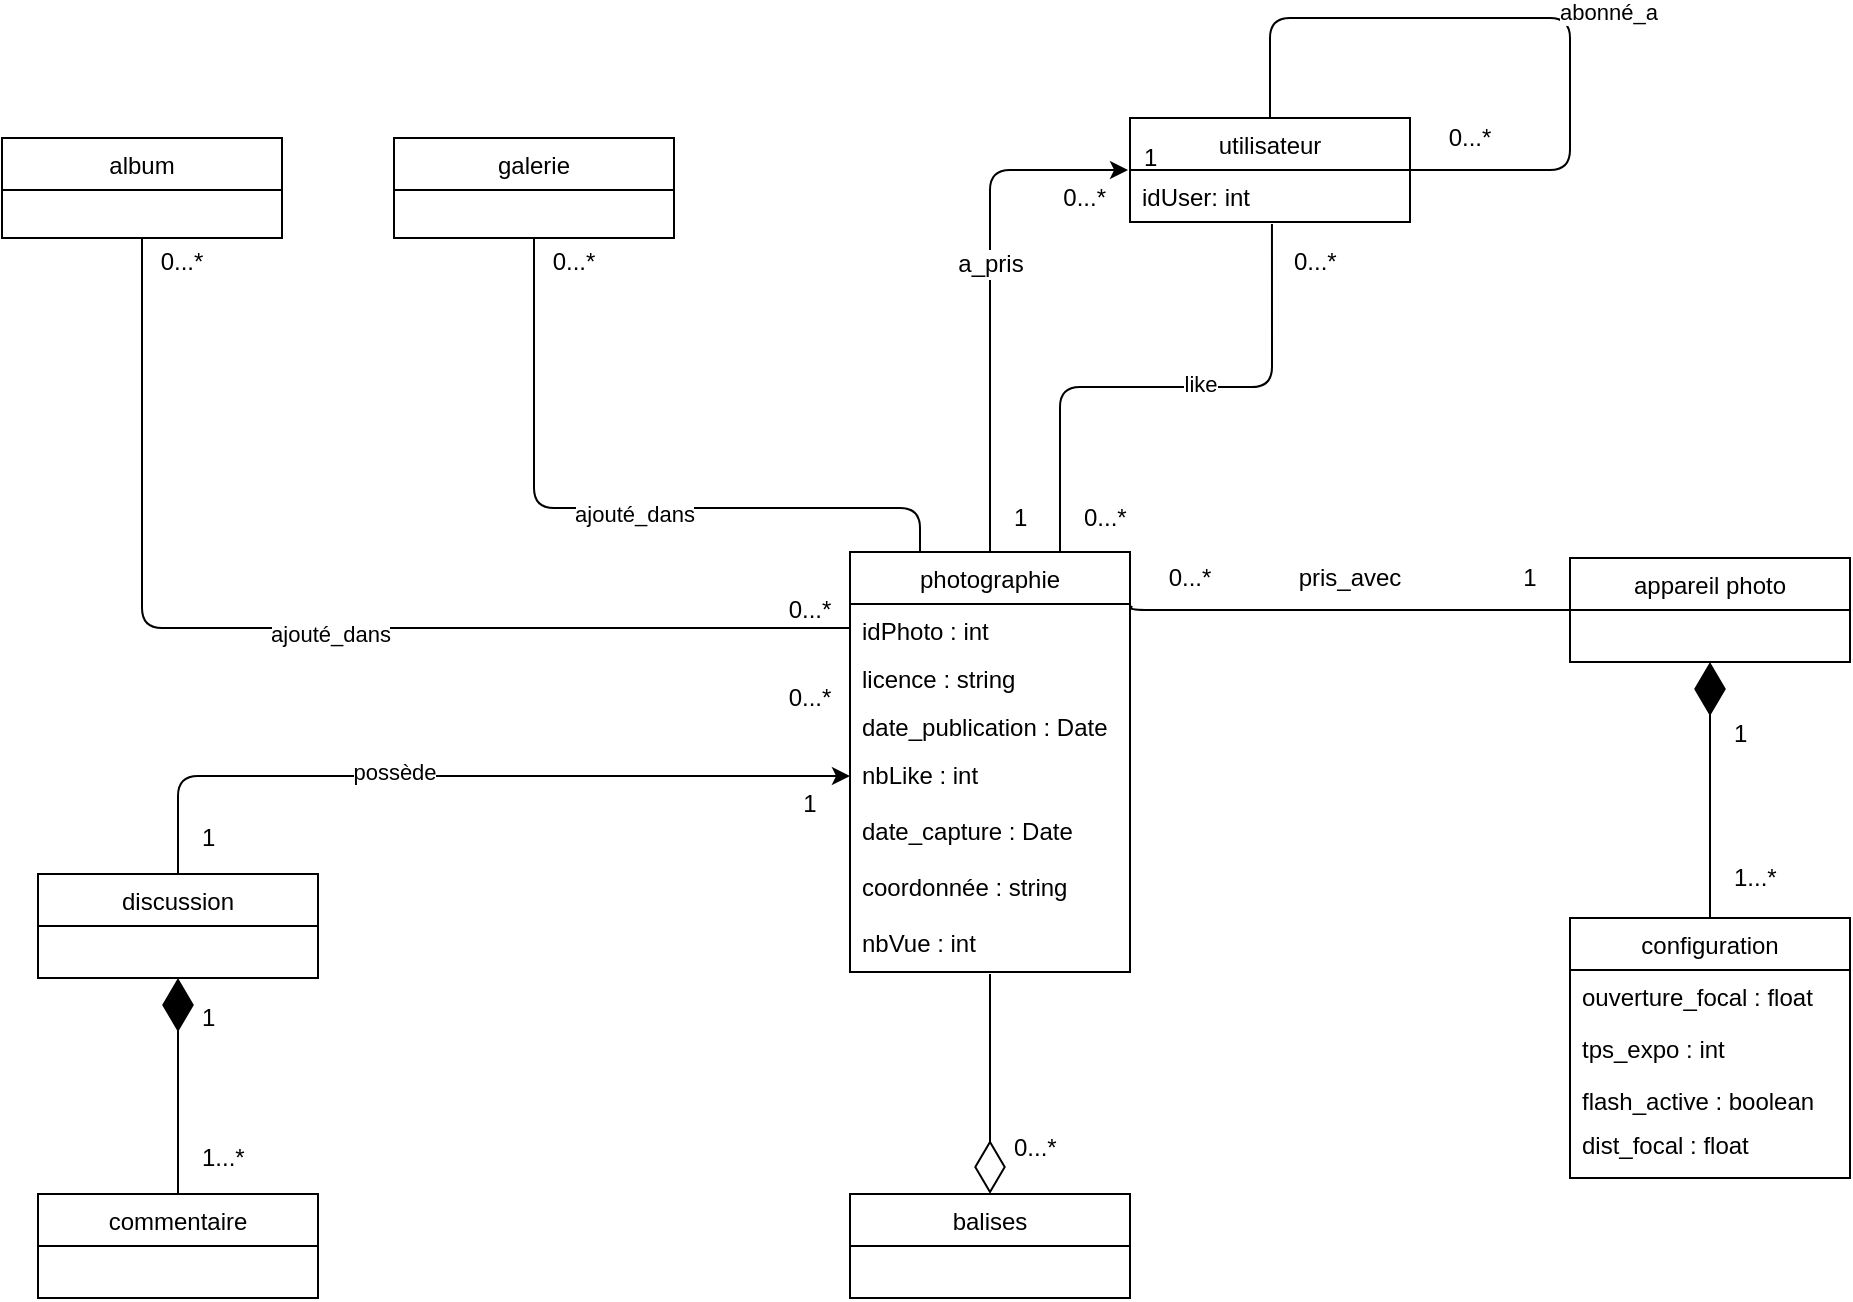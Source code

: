 <mxfile version="13.7.2" type="device" pages="2"><diagram id="bTkCpjhABBQV1w5VA2mU" name="Cahier des charges"><mxGraphModel dx="834" dy="463" grid="1" gridSize="10" guides="1" tooltips="1" connect="1" arrows="1" fold="1" page="1" pageScale="1" pageWidth="827" pageHeight="1169" math="0" shadow="0"><root><mxCell id="wraKS68PVAbSAe-UJcox-0"/><mxCell id="wraKS68PVAbSAe-UJcox-1" parent="wraKS68PVAbSAe-UJcox-0"/><mxCell id="P3lDxk_gL-O1JGbBxMUb-0" style="edgeStyle=orthogonalEdgeStyle;orthogonalLoop=1;jettySize=auto;html=1;exitX=1.007;exitY=0.042;exitDx=0;exitDy=0;entryX=0;entryY=0.5;entryDx=0;entryDy=0;endArrow=none;endFill=0;fontSize=12;exitPerimeter=0;" parent="wraKS68PVAbSAe-UJcox-1" source="P3lDxk_gL-O1JGbBxMUb-42" target="P3lDxk_gL-O1JGbBxMUb-3" edge="1"><mxGeometry relative="1" as="geometry"><Array as="points"><mxPoint x="650" y="316"/></Array></mxGeometry></mxCell><mxCell id="P3lDxk_gL-O1JGbBxMUb-1" value="" style="endArrow=classic;html=1;fontSize=12;entryX=-0.007;entryY=0;entryDx=0;entryDy=0;entryPerimeter=0;" parent="wraKS68PVAbSAe-UJcox-1" source="P3lDxk_gL-O1JGbBxMUb-41" target="P3lDxk_gL-O1JGbBxMUb-47" edge="1"><mxGeometry width="50" height="50" relative="1" as="geometry"><mxPoint x="610" y="370" as="sourcePoint"/><mxPoint x="560" y="420" as="targetPoint"/><Array as="points"><mxPoint x="580" y="96"/></Array></mxGeometry></mxCell><mxCell id="P3lDxk_gL-O1JGbBxMUb-2" value="a_pris" style="edgeLabel;align=center;verticalAlign=middle;resizable=0;points=[];fontSize=12;html=1;" parent="P3lDxk_gL-O1JGbBxMUb-1" vertex="1" connectable="0"><mxGeometry x="0.244" y="2" relative="1" as="geometry"><mxPoint x="2" y="17" as="offset"/></mxGeometry></mxCell><mxCell id="P3lDxk_gL-O1JGbBxMUb-3" value="appareil photo" style="swimlane;fontStyle=0;childLayout=stackLayout;horizontal=1;startSize=26;fillColor=none;horizontalStack=0;resizeParent=1;resizeParentMax=0;resizeLast=0;collapsible=1;marginBottom=0;fontSize=12;" parent="wraKS68PVAbSAe-UJcox-1" vertex="1"><mxGeometry x="870" y="290" width="140" height="52" as="geometry"/></mxCell><mxCell id="P3lDxk_gL-O1JGbBxMUb-4" value="pris_avec" style="text;html=1;strokeColor=none;fillColor=none;align=center;verticalAlign=middle;whiteSpace=wrap;fontSize=12;" parent="wraKS68PVAbSAe-UJcox-1" vertex="1"><mxGeometry x="740" y="290" width="40" height="20" as="geometry"/></mxCell><mxCell id="P3lDxk_gL-O1JGbBxMUb-9" value="" style="endArrow=diamondThin;endFill=1;endSize=24;html=1;fontSize=11;entryX=0.5;entryY=1;entryDx=0;entryDy=0;exitX=0.5;exitY=0;exitDx=0;exitDy=0;" parent="wraKS68PVAbSAe-UJcox-1" source="P3lDxk_gL-O1JGbBxMUb-14" target="P3lDxk_gL-O1JGbBxMUb-3" edge="1"><mxGeometry width="160" relative="1" as="geometry"><mxPoint x="500" y="290" as="sourcePoint"/><mxPoint x="660" y="290" as="targetPoint"/></mxGeometry></mxCell><mxCell id="P3lDxk_gL-O1JGbBxMUb-10" value="1" style="text;html=1;strokeColor=none;fillColor=none;align=left;verticalAlign=middle;whiteSpace=wrap;fontSize=12;" parent="wraKS68PVAbSAe-UJcox-1" vertex="1"><mxGeometry x="950" y="368" width="40" height="20" as="geometry"/></mxCell><mxCell id="P3lDxk_gL-O1JGbBxMUb-11" value="1...*" style="text;html=1;strokeColor=none;fillColor=none;align=left;verticalAlign=middle;whiteSpace=wrap;fontSize=12;" parent="wraKS68PVAbSAe-UJcox-1" vertex="1"><mxGeometry x="950" y="440" width="40" height="20" as="geometry"/></mxCell><mxCell id="P3lDxk_gL-O1JGbBxMUb-12" value="1" style="text;html=1;strokeColor=none;fillColor=none;align=center;verticalAlign=middle;whiteSpace=wrap;fontSize=12;" parent="wraKS68PVAbSAe-UJcox-1" vertex="1"><mxGeometry x="830" y="290" width="40" height="20" as="geometry"/></mxCell><mxCell id="P3lDxk_gL-O1JGbBxMUb-13" value="0...*" style="text;html=1;strokeColor=none;fillColor=none;align=center;verticalAlign=middle;whiteSpace=wrap;fontSize=12;" parent="wraKS68PVAbSAe-UJcox-1" vertex="1"><mxGeometry x="660" y="290" width="40" height="20" as="geometry"/></mxCell><mxCell id="P3lDxk_gL-O1JGbBxMUb-46" value="utilisateur" style="swimlane;fontStyle=0;childLayout=stackLayout;horizontal=1;startSize=26;fillColor=none;horizontalStack=0;resizeParent=1;resizeParentMax=0;resizeLast=0;collapsible=1;marginBottom=0;fontSize=12;" parent="wraKS68PVAbSAe-UJcox-1" vertex="1"><mxGeometry x="650" y="70" width="140" height="52" as="geometry"/></mxCell><mxCell id="P3lDxk_gL-O1JGbBxMUb-47" value="idUser: int" style="text;strokeColor=none;fillColor=none;align=left;verticalAlign=top;spacingLeft=4;spacingRight=4;overflow=hidden;rotatable=0;points=[[0,0.5],[1,0.5]];portConstraint=eastwest;fontSize=12;" parent="P3lDxk_gL-O1JGbBxMUb-46" vertex="1"><mxGeometry y="26" width="140" height="26" as="geometry"/></mxCell><mxCell id="P3lDxk_gL-O1JGbBxMUb-14" value="configuration" style="swimlane;fontStyle=0;childLayout=stackLayout;horizontal=1;startSize=26;fillColor=none;horizontalStack=0;resizeParent=1;resizeParentMax=0;resizeLast=0;collapsible=1;marginBottom=0;fontSize=12;" parent="wraKS68PVAbSAe-UJcox-1" vertex="1"><mxGeometry x="870" y="470" width="140" height="130" as="geometry"/></mxCell><mxCell id="P3lDxk_gL-O1JGbBxMUb-15" value="ouverture_focal : float" style="text;strokeColor=none;fillColor=none;align=left;verticalAlign=top;spacingLeft=4;spacingRight=4;overflow=hidden;rotatable=0;points=[[0,0.5],[1,0.5]];portConstraint=eastwest;fontSize=12;" parent="P3lDxk_gL-O1JGbBxMUb-14" vertex="1"><mxGeometry y="26" width="140" height="26" as="geometry"/></mxCell><mxCell id="P3lDxk_gL-O1JGbBxMUb-16" value="tps_expo : int" style="text;strokeColor=none;fillColor=none;align=left;verticalAlign=top;spacingLeft=4;spacingRight=4;overflow=hidden;rotatable=0;points=[[0,0.5],[1,0.5]];portConstraint=eastwest;fontSize=12;" parent="P3lDxk_gL-O1JGbBxMUb-14" vertex="1"><mxGeometry y="52" width="140" height="26" as="geometry"/></mxCell><mxCell id="P3lDxk_gL-O1JGbBxMUb-17" value="flash_active : boolean" style="text;strokeColor=none;fillColor=none;align=left;verticalAlign=top;spacingLeft=4;spacingRight=4;overflow=hidden;rotatable=0;points=[[0,0.5],[1,0.5]];portConstraint=eastwest;fontSize=12;" parent="P3lDxk_gL-O1JGbBxMUb-14" vertex="1"><mxGeometry y="78" width="140" height="22" as="geometry"/></mxCell><mxCell id="P3lDxk_gL-O1JGbBxMUb-18" value="dist_focal : float" style="text;strokeColor=none;fillColor=none;align=left;verticalAlign=top;spacingLeft=4;spacingRight=4;overflow=hidden;rotatable=0;points=[[0,0.5],[1,0.5]];portConstraint=eastwest;fontSize=12;" parent="P3lDxk_gL-O1JGbBxMUb-14" vertex="1"><mxGeometry y="100" width="140" height="30" as="geometry"/></mxCell><mxCell id="P3lDxk_gL-O1JGbBxMUb-19" value="0...*" style="text;html=1;strokeColor=none;fillColor=none;align=right;verticalAlign=middle;whiteSpace=wrap;fontSize=12;" parent="wraKS68PVAbSAe-UJcox-1" vertex="1"><mxGeometry x="600" y="100" width="40" height="20" as="geometry"/></mxCell><mxCell id="P3lDxk_gL-O1JGbBxMUb-20" value="1" style="text;html=1;strokeColor=none;fillColor=none;align=left;verticalAlign=middle;whiteSpace=wrap;fontSize=12;" parent="wraKS68PVAbSAe-UJcox-1" vertex="1"><mxGeometry x="590" y="260" width="35" height="20" as="geometry"/></mxCell><mxCell id="P3lDxk_gL-O1JGbBxMUb-25" value="0...*&lt;span style=&quot;color: rgba(0 , 0 , 0 , 0) ; font-family: monospace ; font-size: 0px&quot;&gt;%3CmxGraphModel%3E%3Croot%3E%3CmxCell%20id%3D%220%22%2F%3E%3CmxCell%20id%3D%221%22%20parent%3D%220%22%2F%3E%3CmxCell%20id%3D%222%22%20value%3D%22photographie%22%20style%3D%22swimlane%3BfontStyle%3D0%3BchildLayout%3DstackLayout%3Bhorizontal%3D1%3BstartSize%3D26%3BfillColor%3Dnone%3BhorizontalStack%3D0%3BresizeParent%3D1%3BresizeParentMax%3D0%3BresizeLast%3D0%3Bcollapsible%3D1%3BmarginBottom%3D0%3BfontSize%3D12%3B%22%20vertex%3D%221%22%20parent%3D%221%22%3E%3CmxGeometry%20x%3D%22515%22%20y%3D%22290%22%20width%3D%22140%22%20height%3D%2298%22%20as%3D%22geometry%22%2F%3E%3C%2FmxCell%3E%3CmxCell%20id%3D%223%22%20value%3D%22idPhoto%20%3A%20int%22%20style%3D%22text%3BstrokeColor%3Dnone%3BfillColor%3Dnone%3Balign%3Dleft%3BverticalAlign%3Dtop%3BspacingLeft%3D4%3BspacingRight%3D4%3Boverflow%3Dhidden%3Brotatable%3D0%3Bpoints%3D%5B%5B0%2C0.5%5D%2C%5B1%2C0.5%5D%5D%3BportConstraint%3Deastwest%3BfontSize%3D12%3B%22%20vertex%3D%221%22%20parent%3D%222%22%3E%3CmxGeometry%20y%3D%2226%22%20width%3D%22140%22%20height%3D%2224%22%20as%3D%22geometry%22%2F%3E%3C%2FmxCell%3E%3CmxCell%20id%3D%224%22%20value%3D%22licence%20%3A%20string%22%20style%3D%22text%3BstrokeColor%3Dnone%3BfillColor%3Dnone%3Balign%3Dleft%3BverticalAlign%3Dtop%3BspacingLeft%3D4%3BspacingRight%3D4%3Boverflow%3Dhidden%3Brotatable%3D0%3Bpoints%3D%5B%5B0%2C0.5%5D%2C%5B1%2C0.5%5D%5D%3BportConstraint%3Deastwest%3BfontSize%3D12%3B%22%20vertex%3D%221%22%20parent%3D%222%22%3E%3CmxGeometry%20y%3D%2250%22%20width%3D%22140%22%20height%3D%2224%22%20as%3D%22geometry%22%2F%3E%3C%2FmxCell%3E%3CmxCell%20id%3D%225%22%20value%3D%22date_publication%20%3A%20Date%22%20style%3D%22text%3BstrokeColor%3Dnone%3BfillColor%3Dnone%3Balign%3Dleft%3BverticalAlign%3Dtop%3BspacingLeft%3D4%3BspacingRight%3D4%3Boverflow%3Dhidden%3Brotatable%3D0%3Bpoints%3D%5B%5B0%2C0.5%5D%2C%5B1%2C0.5%5D%5D%3BportConstraint%3Deastwest%3BfontSize%3D12%3B%22%20vertex%3D%221%22%20parent%3D%222%22%3E%3CmxGeometry%20y%3D%2274%22%20width%3D%22140%22%20height%3D%2224%22%20as%3D%22geometry%22%2F%3E%3C%2FmxCell%3E%3C%2Froot%3E%3C%2FmxGraphModel%3E&lt;/span&gt;" style="text;html=1;strokeColor=none;fillColor=none;align=center;verticalAlign=middle;whiteSpace=wrap;rounded=0;sketch=0;" parent="wraKS68PVAbSAe-UJcox-1" vertex="1"><mxGeometry x="470" y="350" width="40" height="20" as="geometry"/></mxCell><mxCell id="P3lDxk_gL-O1JGbBxMUb-26" value="0...*&lt;span style=&quot;color: rgba(0 , 0 , 0 , 0) ; font-family: monospace ; font-size: 0px&quot;&gt;%3CmxGraphModel%3E%3Croot%3E%3CmxCell%20id%3D%220%22%2F%3E%3CmxCell%20id%3D%221%22%20parent%3D%220%22%2F%3E%3CmxCell%20id%3D%222%22%20value%3D%22photographie%22%20style%3D%22swimlane%3BfontStyle%3D0%3BchildLayout%3DstackLayout%3Bhorizontal%3D1%3BstartSize%3D26%3BfillColor%3Dnone%3BhorizontalStack%3D0%3BresizeParent%3D1%3BresizeParentMax%3D0%3BresizeLast%3D0%3Bcollapsible%3D1%3BmarginBottom%3D0%3BfontSize%3D12%3B%22%20vertex%3D%221%22%20parent%3D%221%22%3E%3CmxGeometry%20x%3D%22515%22%20y%3D%22290%22%20width%3D%22140%22%20height%3D%2298%22%20as%3D%22geometry%22%2F%3E%3C%2FmxCell%3E%3CmxCell%20id%3D%223%22%20value%3D%22idPhoto%20%3A%20int%22%20style%3D%22text%3BstrokeColor%3Dnone%3BfillColor%3Dnone%3Balign%3Dleft%3BverticalAlign%3Dtop%3BspacingLeft%3D4%3BspacingRight%3D4%3Boverflow%3Dhidden%3Brotatable%3D0%3Bpoints%3D%5B%5B0%2C0.5%5D%2C%5B1%2C0.5%5D%5D%3BportConstraint%3Deastwest%3BfontSize%3D12%3B%22%20vertex%3D%221%22%20parent%3D%222%22%3E%3CmxGeometry%20y%3D%2226%22%20width%3D%22140%22%20height%3D%2224%22%20as%3D%22geometry%22%2F%3E%3C%2FmxCell%3E%3CmxCell%20id%3D%224%22%20value%3D%22licence%20%3A%20string%22%20style%3D%22text%3BstrokeColor%3Dnone%3BfillColor%3Dnone%3Balign%3Dleft%3BverticalAlign%3Dtop%3BspacingLeft%3D4%3BspacingRight%3D4%3Boverflow%3Dhidden%3Brotatable%3D0%3Bpoints%3D%5B%5B0%2C0.5%5D%2C%5B1%2C0.5%5D%5D%3BportConstraint%3Deastwest%3BfontSize%3D12%3B%22%20vertex%3D%221%22%20parent%3D%222%22%3E%3CmxGeometry%20y%3D%2250%22%20width%3D%22140%22%20height%3D%2224%22%20as%3D%22geometry%22%2F%3E%3C%2FmxCell%3E%3CmxCell%20id%3D%225%22%20value%3D%22date_publication%20%3A%20Date%22%20style%3D%22text%3BstrokeColor%3Dnone%3BfillColor%3Dnone%3Balign%3Dleft%3BverticalAlign%3Dtop%3BspacingLeft%3D4%3BspacingRight%3D4%3Boverflow%3Dhidden%3Brotatable%3D0%3Bpoints%3D%5B%5B0%2C0.5%5D%2C%5B1%2C0.5%5D%5D%3BportConstraint%3Deastwest%3BfontSize%3D12%3B%22%20vertex%3D%221%22%20parent%3D%222%22%3E%3CmxGeometry%20y%3D%2274%22%20width%3D%22140%22%20height%3D%2224%22%20as%3D%22geometry%22%2F%3E%3C%2FmxCell%3E%3C%2Froot%3E%3C%2FmxGraphModel%3E&lt;/span&gt;" style="text;html=1;strokeColor=none;fillColor=none;align=center;verticalAlign=middle;whiteSpace=wrap;rounded=0;sketch=0;" parent="wraKS68PVAbSAe-UJcox-1" vertex="1"><mxGeometry x="470" y="306" width="40" height="20" as="geometry"/></mxCell><mxCell id="P3lDxk_gL-O1JGbBxMUb-27" value="0...*&lt;span style=&quot;color: rgba(0 , 0 , 0 , 0) ; font-family: monospace ; font-size: 0px&quot;&gt;%3CmxGraphModel%3E%3Croot%3E%3CmxCell%20id%3D%220%22%2F%3E%3CmxCell%20id%3D%221%22%20parent%3D%220%22%2F%3E%3CmxCell%20id%3D%222%22%20value%3D%22photographie%22%20style%3D%22swimlane%3BfontStyle%3D0%3BchildLayout%3DstackLayout%3Bhorizontal%3D1%3BstartSize%3D26%3BfillColor%3Dnone%3BhorizontalStack%3D0%3BresizeParent%3D1%3BresizeParentMax%3D0%3BresizeLast%3D0%3Bcollapsible%3D1%3BmarginBottom%3D0%3BfontSize%3D12%3B%22%20vertex%3D%221%22%20parent%3D%221%22%3E%3CmxGeometry%20x%3D%22515%22%20y%3D%22290%22%20width%3D%22140%22%20height%3D%2298%22%20as%3D%22geometry%22%2F%3E%3C%2FmxCell%3E%3CmxCell%20id%3D%223%22%20value%3D%22idPhoto%20%3A%20int%22%20style%3D%22text%3BstrokeColor%3Dnone%3BfillColor%3Dnone%3Balign%3Dleft%3BverticalAlign%3Dtop%3BspacingLeft%3D4%3BspacingRight%3D4%3Boverflow%3Dhidden%3Brotatable%3D0%3Bpoints%3D%5B%5B0%2C0.5%5D%2C%5B1%2C0.5%5D%5D%3BportConstraint%3Deastwest%3BfontSize%3D12%3B%22%20vertex%3D%221%22%20parent%3D%222%22%3E%3CmxGeometry%20y%3D%2226%22%20width%3D%22140%22%20height%3D%2224%22%20as%3D%22geometry%22%2F%3E%3C%2FmxCell%3E%3CmxCell%20id%3D%224%22%20value%3D%22licence%20%3A%20string%22%20style%3D%22text%3BstrokeColor%3Dnone%3BfillColor%3Dnone%3Balign%3Dleft%3BverticalAlign%3Dtop%3BspacingLeft%3D4%3BspacingRight%3D4%3Boverflow%3Dhidden%3Brotatable%3D0%3Bpoints%3D%5B%5B0%2C0.5%5D%2C%5B1%2C0.5%5D%5D%3BportConstraint%3Deastwest%3BfontSize%3D12%3B%22%20vertex%3D%221%22%20parent%3D%222%22%3E%3CmxGeometry%20y%3D%2250%22%20width%3D%22140%22%20height%3D%2224%22%20as%3D%22geometry%22%2F%3E%3C%2FmxCell%3E%3CmxCell%20id%3D%225%22%20value%3D%22date_publication%20%3A%20Date%22%20style%3D%22text%3BstrokeColor%3Dnone%3BfillColor%3Dnone%3Balign%3Dleft%3BverticalAlign%3Dtop%3BspacingLeft%3D4%3BspacingRight%3D4%3Boverflow%3Dhidden%3Brotatable%3D0%3Bpoints%3D%5B%5B0%2C0.5%5D%2C%5B1%2C0.5%5D%5D%3BportConstraint%3Deastwest%3BfontSize%3D12%3B%22%20vertex%3D%221%22%20parent%3D%222%22%3E%3CmxGeometry%20y%3D%2274%22%20width%3D%22140%22%20height%3D%2224%22%20as%3D%22geometry%22%2F%3E%3C%2FmxCell%3E%3C%2Froot%3E%3C%2FmxGraphModel%3E&lt;/span&gt;" style="text;html=1;strokeColor=none;fillColor=none;align=center;verticalAlign=middle;whiteSpace=wrap;rounded=0;sketch=0;" parent="wraKS68PVAbSAe-UJcox-1" vertex="1"><mxGeometry x="352" y="132" width="40" height="20" as="geometry"/></mxCell><mxCell id="P3lDxk_gL-O1JGbBxMUb-28" value="0...*&lt;span style=&quot;color: rgba(0 , 0 , 0 , 0) ; font-family: monospace ; font-size: 0px&quot;&gt;%3CmxGraphModel%3E%3Croot%3E%3CmxCell%20id%3D%220%22%2F%3E%3CmxCell%20id%3D%221%22%20parent%3D%220%22%2F%3E%3CmxCell%20id%3D%222%22%20value%3D%22photographie%22%20style%3D%22swimlane%3BfontStyle%3D0%3BchildLayout%3DstackLayout%3Bhorizontal%3D1%3BstartSize%3D26%3BfillColor%3Dnone%3BhorizontalStack%3D0%3BresizeParent%3D1%3BresizeParentMax%3D0%3BresizeLast%3D0%3Bcollapsible%3D1%3BmarginBottom%3D0%3BfontSize%3D12%3B%22%20vertex%3D%221%22%20parent%3D%221%22%3E%3CmxGeometry%20x%3D%22515%22%20y%3D%22290%22%20width%3D%22140%22%20height%3D%2298%22%20as%3D%22geometry%22%2F%3E%3C%2FmxCell%3E%3CmxCell%20id%3D%223%22%20value%3D%22idPhoto%20%3A%20int%22%20style%3D%22text%3BstrokeColor%3Dnone%3BfillColor%3Dnone%3Balign%3Dleft%3BverticalAlign%3Dtop%3BspacingLeft%3D4%3BspacingRight%3D4%3Boverflow%3Dhidden%3Brotatable%3D0%3Bpoints%3D%5B%5B0%2C0.5%5D%2C%5B1%2C0.5%5D%5D%3BportConstraint%3Deastwest%3BfontSize%3D12%3B%22%20vertex%3D%221%22%20parent%3D%222%22%3E%3CmxGeometry%20y%3D%2226%22%20width%3D%22140%22%20height%3D%2224%22%20as%3D%22geometry%22%2F%3E%3C%2FmxCell%3E%3CmxCell%20id%3D%224%22%20value%3D%22licence%20%3A%20string%22%20style%3D%22text%3BstrokeColor%3Dnone%3BfillColor%3Dnone%3Balign%3Dleft%3BverticalAlign%3Dtop%3BspacingLeft%3D4%3BspacingRight%3D4%3Boverflow%3Dhidden%3Brotatable%3D0%3Bpoints%3D%5B%5B0%2C0.5%5D%2C%5B1%2C0.5%5D%5D%3BportConstraint%3Deastwest%3BfontSize%3D12%3B%22%20vertex%3D%221%22%20parent%3D%222%22%3E%3CmxGeometry%20y%3D%2250%22%20width%3D%22140%22%20height%3D%2224%22%20as%3D%22geometry%22%2F%3E%3C%2FmxCell%3E%3CmxCell%20id%3D%225%22%20value%3D%22date_publication%20%3A%20Date%22%20style%3D%22text%3BstrokeColor%3Dnone%3BfillColor%3Dnone%3Balign%3Dleft%3BverticalAlign%3Dtop%3BspacingLeft%3D4%3BspacingRight%3D4%3Boverflow%3Dhidden%3Brotatable%3D0%3Bpoints%3D%5B%5B0%2C0.5%5D%2C%5B1%2C0.5%5D%5D%3BportConstraint%3Deastwest%3BfontSize%3D12%3B%22%20vertex%3D%221%22%20parent%3D%222%22%3E%3CmxGeometry%20y%3D%2274%22%20width%3D%22140%22%20height%3D%2224%22%20as%3D%22geometry%22%2F%3E%3C%2FmxCell%3E%3C%2Froot%3E%3C%2FmxGraphModel%3E&lt;/span&gt;" style="text;html=1;strokeColor=none;fillColor=none;align=center;verticalAlign=middle;whiteSpace=wrap;rounded=0;sketch=0;" parent="wraKS68PVAbSAe-UJcox-1" vertex="1"><mxGeometry x="156" y="132" width="40" height="20" as="geometry"/></mxCell><mxCell id="8iZte10Yu3EhlqPvVOKg-8" style="edgeStyle=orthogonalEdgeStyle;rounded=1;orthogonalLoop=1;jettySize=auto;html=1;exitX=0.75;exitY=0;exitDx=0;exitDy=0;entryX=0.507;entryY=1.038;entryDx=0;entryDy=0;entryPerimeter=0;endArrow=none;endFill=0;" edge="1" parent="wraKS68PVAbSAe-UJcox-1" source="P3lDxk_gL-O1JGbBxMUb-41" target="P3lDxk_gL-O1JGbBxMUb-47"><mxGeometry relative="1" as="geometry"/></mxCell><mxCell id="8iZte10Yu3EhlqPvVOKg-9" value="like" style="edgeLabel;html=1;align=center;verticalAlign=middle;resizable=0;points=[];" vertex="1" connectable="0" parent="8iZte10Yu3EhlqPvVOKg-8"><mxGeometry x="0.13" y="3" relative="1" as="geometry"><mxPoint y="1" as="offset"/></mxGeometry></mxCell><mxCell id="P3lDxk_gL-O1JGbBxMUb-41" value="photographie" style="swimlane;fontStyle=0;childLayout=stackLayout;horizontal=1;startSize=26;fillColor=none;horizontalStack=0;resizeParent=1;resizeParentMax=0;resizeLast=0;collapsible=1;marginBottom=0;fontSize=12;verticalAlign=middle;rounded=0;" parent="wraKS68PVAbSAe-UJcox-1" vertex="1"><mxGeometry x="510" y="287" width="140" height="210" as="geometry"/></mxCell><mxCell id="P3lDxk_gL-O1JGbBxMUb-42" value="idPhoto : int" style="text;strokeColor=none;fillColor=none;align=left;verticalAlign=top;spacingLeft=4;spacingRight=4;overflow=hidden;rotatable=0;points=[[0,0.5],[1,0.5]];portConstraint=eastwest;fontSize=12;" parent="P3lDxk_gL-O1JGbBxMUb-41" vertex="1"><mxGeometry y="26" width="140" height="24" as="geometry"/></mxCell><mxCell id="P3lDxk_gL-O1JGbBxMUb-43" value="licence : string" style="text;strokeColor=none;fillColor=none;align=left;verticalAlign=top;spacingLeft=4;spacingRight=4;overflow=hidden;rotatable=0;points=[[0,0.5],[1,0.5]];portConstraint=eastwest;fontSize=12;" parent="P3lDxk_gL-O1JGbBxMUb-41" vertex="1"><mxGeometry y="50" width="140" height="24" as="geometry"/></mxCell><mxCell id="P3lDxk_gL-O1JGbBxMUb-44" value="date_publication : Date" style="text;strokeColor=none;fillColor=none;align=left;verticalAlign=top;spacingLeft=4;spacingRight=4;overflow=hidden;rotatable=0;points=[[0,0.5],[1,0.5]];portConstraint=eastwest;fontSize=12;" parent="P3lDxk_gL-O1JGbBxMUb-41" vertex="1"><mxGeometry y="74" width="140" height="24" as="geometry"/></mxCell><mxCell id="P3lDxk_gL-O1JGbBxMUb-45" value="nbLike : int" style="text;strokeColor=none;fillColor=none;align=left;verticalAlign=top;spacingLeft=4;spacingRight=4;overflow=hidden;rotatable=0;points=[[0,0.5],[1,0.5]];portConstraint=eastwest;fontSize=12;" parent="P3lDxk_gL-O1JGbBxMUb-41" vertex="1"><mxGeometry y="98" width="140" height="28" as="geometry"/></mxCell><mxCell id="8iZte10Yu3EhlqPvVOKg-3" value="date_capture : Date" style="text;strokeColor=none;fillColor=none;align=left;verticalAlign=top;spacingLeft=4;spacingRight=4;overflow=hidden;rotatable=0;points=[[0,0.5],[1,0.5]];portConstraint=eastwest;fontSize=12;" vertex="1" parent="P3lDxk_gL-O1JGbBxMUb-41"><mxGeometry y="126" width="140" height="28" as="geometry"/></mxCell><mxCell id="8iZte10Yu3EhlqPvVOKg-4" value="coordonnée : string" style="text;strokeColor=none;fillColor=none;align=left;verticalAlign=top;spacingLeft=4;spacingRight=4;overflow=hidden;rotatable=0;points=[[0,0.5],[1,0.5]];portConstraint=eastwest;fontSize=12;" vertex="1" parent="P3lDxk_gL-O1JGbBxMUb-41"><mxGeometry y="154" width="140" height="28" as="geometry"/></mxCell><mxCell id="8iZte10Yu3EhlqPvVOKg-5" value="nbVue : int" style="text;strokeColor=none;fillColor=none;align=left;verticalAlign=top;spacingLeft=4;spacingRight=4;overflow=hidden;rotatable=0;points=[[0,0.5],[1,0.5]];portConstraint=eastwest;fontSize=12;" vertex="1" parent="P3lDxk_gL-O1JGbBxMUb-41"><mxGeometry y="182" width="140" height="28" as="geometry"/></mxCell><mxCell id="P3lDxk_gL-O1JGbBxMUb-48" style="edgeStyle=orthogonalEdgeStyle;curved=0;rounded=1;sketch=0;orthogonalLoop=1;jettySize=auto;html=1;exitX=0.5;exitY=0;exitDx=0;exitDy=0;entryX=0;entryY=0.5;entryDx=0;entryDy=0;endArrow=classic;endFill=1;" parent="wraKS68PVAbSAe-UJcox-1" source="P3lDxk_gL-O1JGbBxMUb-50" target="P3lDxk_gL-O1JGbBxMUb-45" edge="1"><mxGeometry relative="1" as="geometry"/></mxCell><mxCell id="P3lDxk_gL-O1JGbBxMUb-49" value="possède" style="edgeLabel;html=1;align=center;verticalAlign=middle;resizable=0;points=[];" parent="P3lDxk_gL-O1JGbBxMUb-48" vertex="1" connectable="0"><mxGeometry x="-0.184" y="2" relative="1" as="geometry"><mxPoint as="offset"/></mxGeometry></mxCell><mxCell id="P3lDxk_gL-O1JGbBxMUb-50" value="discussion" style="swimlane;fontStyle=0;childLayout=stackLayout;horizontal=1;startSize=26;fillColor=none;horizontalStack=0;resizeParent=1;resizeParentMax=0;resizeLast=0;collapsible=1;marginBottom=0;rounded=0;sketch=0;align=center;html=0;" parent="wraKS68PVAbSAe-UJcox-1" vertex="1"><mxGeometry x="104" y="448" width="140" height="52" as="geometry"/></mxCell><mxCell id="P3lDxk_gL-O1JGbBxMUb-51" value="commentaire" style="swimlane;fontStyle=0;childLayout=stackLayout;horizontal=1;startSize=26;fillColor=none;horizontalStack=0;resizeParent=1;resizeParentMax=0;resizeLast=0;collapsible=1;marginBottom=0;rounded=0;sketch=0;align=center;html=0;" parent="wraKS68PVAbSAe-UJcox-1" vertex="1"><mxGeometry x="104" y="608" width="140" height="52" as="geometry"/></mxCell><mxCell id="P3lDxk_gL-O1JGbBxMUb-54" value="1" style="text;html=1;strokeColor=none;fillColor=none;align=left;verticalAlign=middle;whiteSpace=wrap;fontSize=12;" parent="wraKS68PVAbSAe-UJcox-1" vertex="1"><mxGeometry x="184" y="510" width="40" height="20" as="geometry"/></mxCell><mxCell id="P3lDxk_gL-O1JGbBxMUb-55" value="1...*" style="text;html=1;strokeColor=none;fillColor=none;align=left;verticalAlign=middle;whiteSpace=wrap;fontSize=12;" parent="wraKS68PVAbSAe-UJcox-1" vertex="1"><mxGeometry x="184" y="580" width="40" height="20" as="geometry"/></mxCell><mxCell id="P3lDxk_gL-O1JGbBxMUb-56" value="1" style="text;html=1;strokeColor=none;fillColor=none;align=left;verticalAlign=middle;whiteSpace=wrap;fontSize=12;" parent="wraKS68PVAbSAe-UJcox-1" vertex="1"><mxGeometry x="184" y="420" width="40" height="20" as="geometry"/></mxCell><mxCell id="P3lDxk_gL-O1JGbBxMUb-57" value="1" style="text;html=1;strokeColor=none;fillColor=none;align=center;verticalAlign=middle;whiteSpace=wrap;fontSize=12;" parent="wraKS68PVAbSAe-UJcox-1" vertex="1"><mxGeometry x="470" y="403" width="40" height="20" as="geometry"/></mxCell><mxCell id="P3lDxk_gL-O1JGbBxMUb-58" style="edgeStyle=orthogonalEdgeStyle;curved=0;rounded=1;sketch=0;orthogonalLoop=1;jettySize=auto;html=1;entryX=1;entryY=0.5;entryDx=0;entryDy=0;endArrow=none;endFill=0;exitX=0.5;exitY=0;exitDx=0;exitDy=0;" parent="wraKS68PVAbSAe-UJcox-1" source="P3lDxk_gL-O1JGbBxMUb-46" target="P3lDxk_gL-O1JGbBxMUb-46" edge="1"><mxGeometry relative="1" as="geometry"><mxPoint x="960" y="96" as="sourcePoint"/><Array as="points"><mxPoint x="720" y="20"/><mxPoint x="870" y="20"/><mxPoint x="870" y="96"/></Array></mxGeometry></mxCell><mxCell id="P3lDxk_gL-O1JGbBxMUb-59" value="abonné_a" style="edgeLabel;html=1;align=center;verticalAlign=middle;resizable=0;points=[];" parent="P3lDxk_gL-O1JGbBxMUb-58" vertex="1" connectable="0"><mxGeometry x="0.133" y="4" relative="1" as="geometry"><mxPoint x="15" y="-5" as="offset"/></mxGeometry></mxCell><mxCell id="P3lDxk_gL-O1JGbBxMUb-61" value="0...*" style="text;html=1;strokeColor=none;fillColor=none;align=center;verticalAlign=middle;whiteSpace=wrap;fontSize=12;" parent="wraKS68PVAbSAe-UJcox-1" vertex="1"><mxGeometry x="800" y="70" width="40" height="20" as="geometry"/></mxCell><mxCell id="P3lDxk_gL-O1JGbBxMUb-62" value="1" style="text;html=1;strokeColor=none;fillColor=none;align=left;verticalAlign=middle;whiteSpace=wrap;fontSize=12;" parent="wraKS68PVAbSAe-UJcox-1" vertex="1"><mxGeometry x="655" y="80" width="35" height="20" as="geometry"/></mxCell><mxCell id="P3lDxk_gL-O1JGbBxMUb-67" style="edgeStyle=orthogonalEdgeStyle;curved=0;rounded=1;sketch=0;orthogonalLoop=1;jettySize=auto;html=1;exitX=0;exitY=0.5;exitDx=0;exitDy=0;entryX=0.5;entryY=1;entryDx=0;entryDy=0;endArrow=none;endFill=0;" parent="wraKS68PVAbSAe-UJcox-1" source="P3lDxk_gL-O1JGbBxMUb-42" target="P3lDxk_gL-O1JGbBxMUb-37" edge="1"><mxGeometry relative="1" as="geometry"><mxPoint x="254" y="260" as="targetPoint"/><Array as="points"><mxPoint x="156" y="325"/></Array></mxGeometry></mxCell><mxCell id="P3lDxk_gL-O1JGbBxMUb-73" value="ajouté_dans" style="edgeLabel;html=1;align=center;verticalAlign=middle;resizable=0;points=[];" parent="P3lDxk_gL-O1JGbBxMUb-67" vertex="1" connectable="0"><mxGeometry x="-0.05" y="3" relative="1" as="geometry"><mxPoint x="1" as="offset"/></mxGeometry></mxCell><mxCell id="P3lDxk_gL-O1JGbBxMUb-75" value="balises" style="swimlane;fontStyle=0;childLayout=stackLayout;horizontal=1;startSize=26;fillColor=none;horizontalStack=0;resizeParent=1;resizeParentMax=0;resizeLast=0;collapsible=1;marginBottom=0;rounded=0;sketch=0;align=center;html=0;" parent="wraKS68PVAbSAe-UJcox-1" vertex="1"><mxGeometry x="510" y="608" width="140" height="52" as="geometry"/></mxCell><mxCell id="P3lDxk_gL-O1JGbBxMUb-82" value="0...*" style="text;html=1;strokeColor=none;fillColor=none;align=left;verticalAlign=middle;whiteSpace=wrap;fontSize=12;" parent="wraKS68PVAbSAe-UJcox-1" vertex="1"><mxGeometry x="590" y="575" width="40" height="20" as="geometry"/></mxCell><mxCell id="P3lDxk_gL-O1JGbBxMUb-37" value="album" style="swimlane;fontStyle=0;childLayout=stackLayout;horizontal=1;startSize=26;fillColor=none;horizontalStack=0;resizeParent=1;resizeParentMax=0;resizeLast=0;collapsible=1;marginBottom=0;fontSize=12;" parent="wraKS68PVAbSAe-UJcox-1" vertex="1"><mxGeometry x="86" y="80" width="140" height="50" as="geometry"/></mxCell><mxCell id="P3lDxk_gL-O1JGbBxMUb-36" value="galerie" style="swimlane;fontStyle=0;childLayout=stackLayout;horizontal=1;startSize=26;fillColor=none;horizontalStack=0;resizeParent=1;resizeParentMax=0;resizeLast=0;collapsible=1;marginBottom=0;fontSize=12;" parent="wraKS68PVAbSAe-UJcox-1" vertex="1"><mxGeometry x="282" y="80" width="140" height="50" as="geometry"/></mxCell><mxCell id="8iZte10Yu3EhlqPvVOKg-0" value="" style="endArrow=diamondThin;endFill=1;endSize=24;html=1;exitX=0.5;exitY=0;exitDx=0;exitDy=0;entryX=0.5;entryY=1;entryDx=0;entryDy=0;" edge="1" parent="wraKS68PVAbSAe-UJcox-1"><mxGeometry width="160" relative="1" as="geometry"><mxPoint x="174" y="608" as="sourcePoint"/><mxPoint x="174" y="500" as="targetPoint"/></mxGeometry></mxCell><mxCell id="8iZte10Yu3EhlqPvVOKg-1" value="" style="endArrow=diamondThin;endFill=0;endSize=24;html=1;entryX=0.5;entryY=0;entryDx=0;entryDy=0;exitX=0.5;exitY=1.036;exitDx=0;exitDy=0;exitPerimeter=0;" edge="1" parent="wraKS68PVAbSAe-UJcox-1" source="8iZte10Yu3EhlqPvVOKg-5" target="P3lDxk_gL-O1JGbBxMUb-75"><mxGeometry width="160" relative="1" as="geometry"><mxPoint x="470" y="590" as="sourcePoint"/><mxPoint x="710" y="590" as="targetPoint"/><Array as="points"/></mxGeometry></mxCell><mxCell id="8iZte10Yu3EhlqPvVOKg-6" style="edgeStyle=orthogonalEdgeStyle;curved=0;rounded=1;sketch=0;orthogonalLoop=1;jettySize=auto;html=1;exitX=0.25;exitY=0;exitDx=0;exitDy=0;entryX=0.5;entryY=1;entryDx=0;entryDy=0;endArrow=none;endFill=0;" edge="1" parent="wraKS68PVAbSAe-UJcox-1" source="P3lDxk_gL-O1JGbBxMUb-41" target="P3lDxk_gL-O1JGbBxMUb-36"><mxGeometry relative="1" as="geometry"><mxPoint x="574" y="265" as="sourcePoint"/><mxPoint x="220" y="70" as="targetPoint"/><Array as="points"><mxPoint x="545" y="265"/><mxPoint x="352" y="265"/></Array></mxGeometry></mxCell><mxCell id="8iZte10Yu3EhlqPvVOKg-7" value="ajouté_dans" style="edgeLabel;html=1;align=center;verticalAlign=middle;resizable=0;points=[];" vertex="1" connectable="0" parent="8iZte10Yu3EhlqPvVOKg-6"><mxGeometry x="-0.05" y="3" relative="1" as="geometry"><mxPoint x="1" as="offset"/></mxGeometry></mxCell><mxCell id="8iZte10Yu3EhlqPvVOKg-10" value="0...*" style="text;html=1;strokeColor=none;fillColor=none;align=left;verticalAlign=middle;whiteSpace=wrap;fontSize=12;" vertex="1" parent="wraKS68PVAbSAe-UJcox-1"><mxGeometry x="625" y="260" width="35" height="20" as="geometry"/></mxCell><mxCell id="8iZte10Yu3EhlqPvVOKg-11" value="0...*" style="text;html=1;strokeColor=none;fillColor=none;align=left;verticalAlign=middle;whiteSpace=wrap;fontSize=12;" vertex="1" parent="wraKS68PVAbSAe-UJcox-1"><mxGeometry x="730" y="132" width="35" height="20" as="geometry"/></mxCell></root></mxGraphModel></diagram><diagram name="old" id="e7e014a7-5840-1c2e-5031-d8a46d1fe8dd"><mxGraphModel dx="834" dy="463" grid="1" gridSize="10" guides="1" tooltips="1" connect="1" arrows="1" fold="1" page="1" pageScale="1" pageWidth="1169" pageHeight="826" math="0" shadow="0"><root><mxCell id="0"/><mxCell id="1" parent="0"/><mxCell id="MgElmK1EMor92H8lIeCl-3" style="edgeStyle=orthogonalEdgeStyle;orthogonalLoop=1;jettySize=auto;html=1;exitX=1.007;exitY=0.042;exitDx=0;exitDy=0;entryX=0;entryY=0.5;entryDx=0;entryDy=0;endArrow=none;endFill=0;fontSize=12;exitPerimeter=0;" parent="1" source="r1FM2OkD1w5JLrUPgH2x-79" target="r1FM2OkD1w5JLrUPgH2x-50" edge="1"><mxGeometry relative="1" as="geometry"><Array as="points"><mxPoint x="650" y="316"/></Array></mxGeometry></mxCell><mxCell id="MgElmK1EMor92H8lIeCl-1" value="" style="endArrow=classic;html=1;fontSize=12;entryX=0.5;entryY=1.077;entryDx=0;entryDy=0;entryPerimeter=0;" parent="1" source="r1FM2OkD1w5JLrUPgH2x-42" target="r1FM2OkD1w5JLrUPgH2x-111" edge="1"><mxGeometry width="50" height="50" relative="1" as="geometry"><mxPoint x="610" y="370" as="sourcePoint"/><mxPoint x="560" y="420" as="targetPoint"/></mxGeometry></mxCell><mxCell id="MgElmK1EMor92H8lIeCl-28" value="a_pris" style="edgeLabel;align=center;verticalAlign=middle;resizable=0;points=[];fontSize=12;html=1;" parent="MgElmK1EMor92H8lIeCl-1" vertex="1" connectable="0"><mxGeometry x="0.244" y="2" relative="1" as="geometry"><mxPoint x="2" y="17" as="offset"/></mxGeometry></mxCell><mxCell id="r1FM2OkD1w5JLrUPgH2x-50" value="appareil photo" style="swimlane;fontStyle=0;childLayout=stackLayout;horizontal=1;startSize=26;fillColor=none;horizontalStack=0;resizeParent=1;resizeParentMax=0;resizeLast=0;collapsible=1;marginBottom=0;fontSize=12;" parent="1" vertex="1"><mxGeometry x="870" y="290" width="140" height="52" as="geometry"/></mxCell><mxCell id="MgElmK1EMor92H8lIeCl-4" value="pris_avec" style="text;html=1;strokeColor=none;fillColor=none;align=center;verticalAlign=middle;whiteSpace=wrap;fontSize=12;" parent="1" vertex="1"><mxGeometry x="740" y="290" width="40" height="20" as="geometry"/></mxCell><mxCell id="MgElmK1EMor92H8lIeCl-6" value="" style="endArrow=none;dashed=1;html=1;exitX=0.5;exitY=0;exitDx=0;exitDy=0;fontSize=12;" parent="1" source="MgElmK1EMor92H8lIeCl-7" edge="1"><mxGeometry width="50" height="50" relative="1" as="geometry"><mxPoint x="760" y="400" as="sourcePoint"/><mxPoint x="760" y="320" as="targetPoint"/></mxGeometry></mxCell><mxCell id="MgElmK1EMor92H8lIeCl-7" value="" style="swimlane;fontStyle=0;childLayout=stackLayout;horizontal=1;startSize=26;fillColor=none;horizontalStack=0;resizeParent=1;resizeParentMax=0;resizeLast=0;collapsible=1;marginBottom=0;fontSize=11;" parent="1" vertex="1"><mxGeometry x="711.25" y="350" width="97.5" height="78" as="geometry"/></mxCell><mxCell id="MgElmK1EMor92H8lIeCl-9" value="date : Date" style="text;strokeColor=none;fillColor=none;align=left;verticalAlign=top;spacingLeft=4;spacingRight=4;overflow=hidden;rotatable=0;points=[[0,0.5],[1,0.5]];portConstraint=eastwest;fontSize=11;" parent="MgElmK1EMor92H8lIeCl-7" vertex="1"><mxGeometry y="26" width="97.5" height="26" as="geometry"/></mxCell><mxCell id="MgElmK1EMor92H8lIeCl-10" value="coordonée : string" style="text;strokeColor=none;fillColor=none;align=left;verticalAlign=top;spacingLeft=4;spacingRight=4;overflow=hidden;rotatable=0;points=[[0,0.5],[1,0.5]];portConstraint=eastwest;fontSize=11;" parent="MgElmK1EMor92H8lIeCl-7" vertex="1"><mxGeometry y="52" width="97.5" height="26" as="geometry"/></mxCell><mxCell id="MgElmK1EMor92H8lIeCl-14" value="" style="endArrow=diamondThin;endFill=1;endSize=24;html=1;fontSize=11;entryX=0.5;entryY=1;entryDx=0;entryDy=0;exitX=0.5;exitY=0;exitDx=0;exitDy=0;" parent="1" source="r1FM2OkD1w5JLrUPgH2x-58" target="r1FM2OkD1w5JLrUPgH2x-50" edge="1"><mxGeometry width="160" relative="1" as="geometry"><mxPoint x="500" y="290" as="sourcePoint"/><mxPoint x="660" y="290" as="targetPoint"/></mxGeometry></mxCell><mxCell id="MgElmK1EMor92H8lIeCl-15" value="1" style="text;html=1;strokeColor=none;fillColor=none;align=left;verticalAlign=middle;whiteSpace=wrap;fontSize=12;" parent="1" vertex="1"><mxGeometry x="950" y="368" width="40" height="20" as="geometry"/></mxCell><mxCell id="MgElmK1EMor92H8lIeCl-16" value="1...*" style="text;html=1;strokeColor=none;fillColor=none;align=left;verticalAlign=middle;whiteSpace=wrap;fontSize=12;" parent="1" vertex="1"><mxGeometry x="950" y="440" width="40" height="20" as="geometry"/></mxCell><mxCell id="MgElmK1EMor92H8lIeCl-18" value="1" style="text;html=1;strokeColor=none;fillColor=none;align=center;verticalAlign=middle;whiteSpace=wrap;fontSize=12;" parent="1" vertex="1"><mxGeometry x="830" y="290" width="40" height="20" as="geometry"/></mxCell><mxCell id="MgElmK1EMor92H8lIeCl-19" value="0...*" style="text;html=1;strokeColor=none;fillColor=none;align=center;verticalAlign=middle;whiteSpace=wrap;fontSize=12;" parent="1" vertex="1"><mxGeometry x="660" y="290" width="40" height="20" as="geometry"/></mxCell><mxCell id="r1FM2OkD1w5JLrUPgH2x-58" value="configuration" style="swimlane;fontStyle=0;childLayout=stackLayout;horizontal=1;startSize=26;fillColor=none;horizontalStack=0;resizeParent=1;resizeParentMax=0;resizeLast=0;collapsible=1;marginBottom=0;fontSize=12;" parent="1" vertex="1"><mxGeometry x="870" y="470" width="140" height="130" as="geometry"/></mxCell><mxCell id="r1FM2OkD1w5JLrUPgH2x-59" value="ouverture_focal : float" style="text;strokeColor=none;fillColor=none;align=left;verticalAlign=top;spacingLeft=4;spacingRight=4;overflow=hidden;rotatable=0;points=[[0,0.5],[1,0.5]];portConstraint=eastwest;fontSize=12;" parent="r1FM2OkD1w5JLrUPgH2x-58" vertex="1"><mxGeometry y="26" width="140" height="26" as="geometry"/></mxCell><mxCell id="r1FM2OkD1w5JLrUPgH2x-60" value="tps_expo : int" style="text;strokeColor=none;fillColor=none;align=left;verticalAlign=top;spacingLeft=4;spacingRight=4;overflow=hidden;rotatable=0;points=[[0,0.5],[1,0.5]];portConstraint=eastwest;fontSize=12;" parent="r1FM2OkD1w5JLrUPgH2x-58" vertex="1"><mxGeometry y="52" width="140" height="26" as="geometry"/></mxCell><mxCell id="r1FM2OkD1w5JLrUPgH2x-61" value="flash_active : boolean" style="text;strokeColor=none;fillColor=none;align=left;verticalAlign=top;spacingLeft=4;spacingRight=4;overflow=hidden;rotatable=0;points=[[0,0.5],[1,0.5]];portConstraint=eastwest;fontSize=12;" parent="r1FM2OkD1w5JLrUPgH2x-58" vertex="1"><mxGeometry y="78" width="140" height="22" as="geometry"/></mxCell><mxCell id="rGrijk-aT5Hso4aHyGfM-5" value="dist_focal : float" style="text;strokeColor=none;fillColor=none;align=left;verticalAlign=top;spacingLeft=4;spacingRight=4;overflow=hidden;rotatable=0;points=[[0,0.5],[1,0.5]];portConstraint=eastwest;fontSize=12;" parent="r1FM2OkD1w5JLrUPgH2x-58" vertex="1"><mxGeometry y="100" width="140" height="30" as="geometry"/></mxCell><mxCell id="MgElmK1EMor92H8lIeCl-22" value="0...*" style="text;html=1;strokeColor=none;fillColor=none;align=left;verticalAlign=middle;whiteSpace=wrap;fontSize=12;" parent="1" vertex="1"><mxGeometry x="590" y="140" width="40" height="20" as="geometry"/></mxCell><mxCell id="MgElmK1EMor92H8lIeCl-23" value="1" style="text;html=1;strokeColor=none;fillColor=none;align=left;verticalAlign=middle;whiteSpace=wrap;fontSize=12;" parent="1" vertex="1"><mxGeometry x="590" y="260" width="35" height="20" as="geometry"/></mxCell><mxCell id="MgElmK1EMor92H8lIeCl-45" style="edgeStyle=orthogonalEdgeStyle;curved=0;rounded=1;sketch=0;orthogonalLoop=1;jettySize=auto;html=1;exitX=0;exitY=0.5;exitDx=0;exitDy=0;endArrow=none;endFill=0;entryX=0.5;entryY=1;entryDx=0;entryDy=0;" parent="1" source="r1FM2OkD1w5JLrUPgH2x-79" target="MgElmK1EMor92H8lIeCl-34" edge="1"><mxGeometry relative="1" as="geometry"><mxPoint x="247" y="240" as="targetPoint"/></mxGeometry></mxCell><mxCell id="MgElmK1EMor92H8lIeCl-47" value="est_dans" style="edgeLabel;html=1;align=center;verticalAlign=middle;resizable=0;points=[];" parent="MgElmK1EMor92H8lIeCl-45" vertex="1" connectable="0"><mxGeometry x="-0.122" y="-1" relative="1" as="geometry"><mxPoint x="22" y="1" as="offset"/></mxGeometry></mxCell><mxCell id="MgElmK1EMor92H8lIeCl-46" style="edgeStyle=orthogonalEdgeStyle;curved=0;rounded=1;sketch=0;orthogonalLoop=1;jettySize=auto;html=1;exitX=0;exitY=0.5;exitDx=0;exitDy=0;entryX=0.5;entryY=1;entryDx=0;entryDy=0;endArrow=none;endFill=0;" parent="1" source="MgElmK1EMor92H8lIeCl-5" target="MgElmK1EMor92H8lIeCl-30" edge="1"><mxGeometry relative="1" as="geometry"/></mxCell><mxCell id="MgElmK1EMor92H8lIeCl-48" value="est_dans" style="edgeLabel;html=1;align=center;verticalAlign=middle;resizable=0;points=[];" parent="MgElmK1EMor92H8lIeCl-46" vertex="1" connectable="0"><mxGeometry x="-0.322" y="2" relative="1" as="geometry"><mxPoint x="-10" y="-2" as="offset"/></mxGeometry></mxCell><mxCell id="MgElmK1EMor92H8lIeCl-49" value="0...*&lt;span style=&quot;color: rgba(0 , 0 , 0 , 0) ; font-family: monospace ; font-size: 0px&quot;&gt;%3CmxGraphModel%3E%3Croot%3E%3CmxCell%20id%3D%220%22%2F%3E%3CmxCell%20id%3D%221%22%20parent%3D%220%22%2F%3E%3CmxCell%20id%3D%222%22%20value%3D%22photographie%22%20style%3D%22swimlane%3BfontStyle%3D0%3BchildLayout%3DstackLayout%3Bhorizontal%3D1%3BstartSize%3D26%3BfillColor%3Dnone%3BhorizontalStack%3D0%3BresizeParent%3D1%3BresizeParentMax%3D0%3BresizeLast%3D0%3Bcollapsible%3D1%3BmarginBottom%3D0%3BfontSize%3D12%3B%22%20vertex%3D%221%22%20parent%3D%221%22%3E%3CmxGeometry%20x%3D%22515%22%20y%3D%22290%22%20width%3D%22140%22%20height%3D%2298%22%20as%3D%22geometry%22%2F%3E%3C%2FmxCell%3E%3CmxCell%20id%3D%223%22%20value%3D%22idPhoto%20%3A%20int%22%20style%3D%22text%3BstrokeColor%3Dnone%3BfillColor%3Dnone%3Balign%3Dleft%3BverticalAlign%3Dtop%3BspacingLeft%3D4%3BspacingRight%3D4%3Boverflow%3Dhidden%3Brotatable%3D0%3Bpoints%3D%5B%5B0%2C0.5%5D%2C%5B1%2C0.5%5D%5D%3BportConstraint%3Deastwest%3BfontSize%3D12%3B%22%20vertex%3D%221%22%20parent%3D%222%22%3E%3CmxGeometry%20y%3D%2226%22%20width%3D%22140%22%20height%3D%2224%22%20as%3D%22geometry%22%2F%3E%3C%2FmxCell%3E%3CmxCell%20id%3D%224%22%20value%3D%22licence%20%3A%20string%22%20style%3D%22text%3BstrokeColor%3Dnone%3BfillColor%3Dnone%3Balign%3Dleft%3BverticalAlign%3Dtop%3BspacingLeft%3D4%3BspacingRight%3D4%3Boverflow%3Dhidden%3Brotatable%3D0%3Bpoints%3D%5B%5B0%2C0.5%5D%2C%5B1%2C0.5%5D%5D%3BportConstraint%3Deastwest%3BfontSize%3D12%3B%22%20vertex%3D%221%22%20parent%3D%222%22%3E%3CmxGeometry%20y%3D%2250%22%20width%3D%22140%22%20height%3D%2224%22%20as%3D%22geometry%22%2F%3E%3C%2FmxCell%3E%3CmxCell%20id%3D%225%22%20value%3D%22date_publication%20%3A%20Date%22%20style%3D%22text%3BstrokeColor%3Dnone%3BfillColor%3Dnone%3Balign%3Dleft%3BverticalAlign%3Dtop%3BspacingLeft%3D4%3BspacingRight%3D4%3Boverflow%3Dhidden%3Brotatable%3D0%3Bpoints%3D%5B%5B0%2C0.5%5D%2C%5B1%2C0.5%5D%5D%3BportConstraint%3Deastwest%3BfontSize%3D12%3B%22%20vertex%3D%221%22%20parent%3D%222%22%3E%3CmxGeometry%20y%3D%2274%22%20width%3D%22140%22%20height%3D%2224%22%20as%3D%22geometry%22%2F%3E%3C%2FmxCell%3E%3C%2Froot%3E%3C%2FmxGraphModel%3E&lt;/span&gt;" style="text;html=1;strokeColor=none;fillColor=none;align=center;verticalAlign=middle;whiteSpace=wrap;rounded=0;sketch=0;" parent="1" vertex="1"><mxGeometry x="470" y="350" width="40" height="20" as="geometry"/></mxCell><mxCell id="MgElmK1EMor92H8lIeCl-50" value="0...*&lt;span style=&quot;color: rgba(0 , 0 , 0 , 0) ; font-family: monospace ; font-size: 0px&quot;&gt;%3CmxGraphModel%3E%3Croot%3E%3CmxCell%20id%3D%220%22%2F%3E%3CmxCell%20id%3D%221%22%20parent%3D%220%22%2F%3E%3CmxCell%20id%3D%222%22%20value%3D%22photographie%22%20style%3D%22swimlane%3BfontStyle%3D0%3BchildLayout%3DstackLayout%3Bhorizontal%3D1%3BstartSize%3D26%3BfillColor%3Dnone%3BhorizontalStack%3D0%3BresizeParent%3D1%3BresizeParentMax%3D0%3BresizeLast%3D0%3Bcollapsible%3D1%3BmarginBottom%3D0%3BfontSize%3D12%3B%22%20vertex%3D%221%22%20parent%3D%221%22%3E%3CmxGeometry%20x%3D%22515%22%20y%3D%22290%22%20width%3D%22140%22%20height%3D%2298%22%20as%3D%22geometry%22%2F%3E%3C%2FmxCell%3E%3CmxCell%20id%3D%223%22%20value%3D%22idPhoto%20%3A%20int%22%20style%3D%22text%3BstrokeColor%3Dnone%3BfillColor%3Dnone%3Balign%3Dleft%3BverticalAlign%3Dtop%3BspacingLeft%3D4%3BspacingRight%3D4%3Boverflow%3Dhidden%3Brotatable%3D0%3Bpoints%3D%5B%5B0%2C0.5%5D%2C%5B1%2C0.5%5D%5D%3BportConstraint%3Deastwest%3BfontSize%3D12%3B%22%20vertex%3D%221%22%20parent%3D%222%22%3E%3CmxGeometry%20y%3D%2226%22%20width%3D%22140%22%20height%3D%2224%22%20as%3D%22geometry%22%2F%3E%3C%2FmxCell%3E%3CmxCell%20id%3D%224%22%20value%3D%22licence%20%3A%20string%22%20style%3D%22text%3BstrokeColor%3Dnone%3BfillColor%3Dnone%3Balign%3Dleft%3BverticalAlign%3Dtop%3BspacingLeft%3D4%3BspacingRight%3D4%3Boverflow%3Dhidden%3Brotatable%3D0%3Bpoints%3D%5B%5B0%2C0.5%5D%2C%5B1%2C0.5%5D%5D%3BportConstraint%3Deastwest%3BfontSize%3D12%3B%22%20vertex%3D%221%22%20parent%3D%222%22%3E%3CmxGeometry%20y%3D%2250%22%20width%3D%22140%22%20height%3D%2224%22%20as%3D%22geometry%22%2F%3E%3C%2FmxCell%3E%3CmxCell%20id%3D%225%22%20value%3D%22date_publication%20%3A%20Date%22%20style%3D%22text%3BstrokeColor%3Dnone%3BfillColor%3Dnone%3Balign%3Dleft%3BverticalAlign%3Dtop%3BspacingLeft%3D4%3BspacingRight%3D4%3Boverflow%3Dhidden%3Brotatable%3D0%3Bpoints%3D%5B%5B0%2C0.5%5D%2C%5B1%2C0.5%5D%5D%3BportConstraint%3Deastwest%3BfontSize%3D12%3B%22%20vertex%3D%221%22%20parent%3D%222%22%3E%3CmxGeometry%20y%3D%2274%22%20width%3D%22140%22%20height%3D%2224%22%20as%3D%22geometry%22%2F%3E%3C%2FmxCell%3E%3C%2Froot%3E%3C%2FmxGraphModel%3E&lt;/span&gt;" style="text;html=1;strokeColor=none;fillColor=none;align=center;verticalAlign=middle;whiteSpace=wrap;rounded=0;sketch=0;" parent="1" vertex="1"><mxGeometry x="470" y="306" width="40" height="20" as="geometry"/></mxCell><mxCell id="MgElmK1EMor92H8lIeCl-51" value="0...*&lt;span style=&quot;color: rgba(0 , 0 , 0 , 0) ; font-family: monospace ; font-size: 0px&quot;&gt;%3CmxGraphModel%3E%3Croot%3E%3CmxCell%20id%3D%220%22%2F%3E%3CmxCell%20id%3D%221%22%20parent%3D%220%22%2F%3E%3CmxCell%20id%3D%222%22%20value%3D%22photographie%22%20style%3D%22swimlane%3BfontStyle%3D0%3BchildLayout%3DstackLayout%3Bhorizontal%3D1%3BstartSize%3D26%3BfillColor%3Dnone%3BhorizontalStack%3D0%3BresizeParent%3D1%3BresizeParentMax%3D0%3BresizeLast%3D0%3Bcollapsible%3D1%3BmarginBottom%3D0%3BfontSize%3D12%3B%22%20vertex%3D%221%22%20parent%3D%221%22%3E%3CmxGeometry%20x%3D%22515%22%20y%3D%22290%22%20width%3D%22140%22%20height%3D%2298%22%20as%3D%22geometry%22%2F%3E%3C%2FmxCell%3E%3CmxCell%20id%3D%223%22%20value%3D%22idPhoto%20%3A%20int%22%20style%3D%22text%3BstrokeColor%3Dnone%3BfillColor%3Dnone%3Balign%3Dleft%3BverticalAlign%3Dtop%3BspacingLeft%3D4%3BspacingRight%3D4%3Boverflow%3Dhidden%3Brotatable%3D0%3Bpoints%3D%5B%5B0%2C0.5%5D%2C%5B1%2C0.5%5D%5D%3BportConstraint%3Deastwest%3BfontSize%3D12%3B%22%20vertex%3D%221%22%20parent%3D%222%22%3E%3CmxGeometry%20y%3D%2226%22%20width%3D%22140%22%20height%3D%2224%22%20as%3D%22geometry%22%2F%3E%3C%2FmxCell%3E%3CmxCell%20id%3D%224%22%20value%3D%22licence%20%3A%20string%22%20style%3D%22text%3BstrokeColor%3Dnone%3BfillColor%3Dnone%3Balign%3Dleft%3BverticalAlign%3Dtop%3BspacingLeft%3D4%3BspacingRight%3D4%3Boverflow%3Dhidden%3Brotatable%3D0%3Bpoints%3D%5B%5B0%2C0.5%5D%2C%5B1%2C0.5%5D%5D%3BportConstraint%3Deastwest%3BfontSize%3D12%3B%22%20vertex%3D%221%22%20parent%3D%222%22%3E%3CmxGeometry%20y%3D%2250%22%20width%3D%22140%22%20height%3D%2224%22%20as%3D%22geometry%22%2F%3E%3C%2FmxCell%3E%3CmxCell%20id%3D%225%22%20value%3D%22date_publication%20%3A%20Date%22%20style%3D%22text%3BstrokeColor%3Dnone%3BfillColor%3Dnone%3Balign%3Dleft%3BverticalAlign%3Dtop%3BspacingLeft%3D4%3BspacingRight%3D4%3Boverflow%3Dhidden%3Brotatable%3D0%3Bpoints%3D%5B%5B0%2C0.5%5D%2C%5B1%2C0.5%5D%5D%3BportConstraint%3Deastwest%3BfontSize%3D12%3B%22%20vertex%3D%221%22%20parent%3D%222%22%3E%3CmxGeometry%20y%3D%2274%22%20width%3D%22140%22%20height%3D%2224%22%20as%3D%22geometry%22%2F%3E%3C%2FmxCell%3E%3C%2Froot%3E%3C%2FmxGraphModel%3E&lt;/span&gt;" style="text;html=1;strokeColor=none;fillColor=none;align=center;verticalAlign=middle;whiteSpace=wrap;rounded=0;sketch=0;" parent="1" vertex="1"><mxGeometry x="344" y="140" width="40" height="20" as="geometry"/></mxCell><mxCell id="MgElmK1EMor92H8lIeCl-52" value="0...*&lt;span style=&quot;color: rgba(0 , 0 , 0 , 0) ; font-family: monospace ; font-size: 0px&quot;&gt;%3CmxGraphModel%3E%3Croot%3E%3CmxCell%20id%3D%220%22%2F%3E%3CmxCell%20id%3D%221%22%20parent%3D%220%22%2F%3E%3CmxCell%20id%3D%222%22%20value%3D%22photographie%22%20style%3D%22swimlane%3BfontStyle%3D0%3BchildLayout%3DstackLayout%3Bhorizontal%3D1%3BstartSize%3D26%3BfillColor%3Dnone%3BhorizontalStack%3D0%3BresizeParent%3D1%3BresizeParentMax%3D0%3BresizeLast%3D0%3Bcollapsible%3D1%3BmarginBottom%3D0%3BfontSize%3D12%3B%22%20vertex%3D%221%22%20parent%3D%221%22%3E%3CmxGeometry%20x%3D%22515%22%20y%3D%22290%22%20width%3D%22140%22%20height%3D%2298%22%20as%3D%22geometry%22%2F%3E%3C%2FmxCell%3E%3CmxCell%20id%3D%223%22%20value%3D%22idPhoto%20%3A%20int%22%20style%3D%22text%3BstrokeColor%3Dnone%3BfillColor%3Dnone%3Balign%3Dleft%3BverticalAlign%3Dtop%3BspacingLeft%3D4%3BspacingRight%3D4%3Boverflow%3Dhidden%3Brotatable%3D0%3Bpoints%3D%5B%5B0%2C0.5%5D%2C%5B1%2C0.5%5D%5D%3BportConstraint%3Deastwest%3BfontSize%3D12%3B%22%20vertex%3D%221%22%20parent%3D%222%22%3E%3CmxGeometry%20y%3D%2226%22%20width%3D%22140%22%20height%3D%2224%22%20as%3D%22geometry%22%2F%3E%3C%2FmxCell%3E%3CmxCell%20id%3D%224%22%20value%3D%22licence%20%3A%20string%22%20style%3D%22text%3BstrokeColor%3Dnone%3BfillColor%3Dnone%3Balign%3Dleft%3BverticalAlign%3Dtop%3BspacingLeft%3D4%3BspacingRight%3D4%3Boverflow%3Dhidden%3Brotatable%3D0%3Bpoints%3D%5B%5B0%2C0.5%5D%2C%5B1%2C0.5%5D%5D%3BportConstraint%3Deastwest%3BfontSize%3D12%3B%22%20vertex%3D%221%22%20parent%3D%222%22%3E%3CmxGeometry%20y%3D%2250%22%20width%3D%22140%22%20height%3D%2224%22%20as%3D%22geometry%22%2F%3E%3C%2FmxCell%3E%3CmxCell%20id%3D%225%22%20value%3D%22date_publication%20%3A%20Date%22%20style%3D%22text%3BstrokeColor%3Dnone%3BfillColor%3Dnone%3Balign%3Dleft%3BverticalAlign%3Dtop%3BspacingLeft%3D4%3BspacingRight%3D4%3Boverflow%3Dhidden%3Brotatable%3D0%3Bpoints%3D%5B%5B0%2C0.5%5D%2C%5B1%2C0.5%5D%5D%3BportConstraint%3Deastwest%3BfontSize%3D12%3B%22%20vertex%3D%221%22%20parent%3D%222%22%3E%3CmxGeometry%20y%3D%2274%22%20width%3D%22140%22%20height%3D%2224%22%20as%3D%22geometry%22%2F%3E%3C%2FmxCell%3E%3C%2Froot%3E%3C%2FmxGraphModel%3E&lt;/span&gt;" style="text;html=1;strokeColor=none;fillColor=none;align=center;verticalAlign=middle;whiteSpace=wrap;rounded=0;sketch=0;" parent="1" vertex="1"><mxGeometry x="184" y="140" width="40" height="20" as="geometry"/></mxCell><mxCell id="MgElmK1EMor92H8lIeCl-71" value="0...*" style="text;html=1;strokeColor=none;fillColor=none;align=center;verticalAlign=middle;whiteSpace=wrap;fontSize=12;" parent="1" vertex="1"><mxGeometry x="615" y="640" width="40" height="20" as="geometry"/></mxCell><mxCell id="MgElmK1EMor92H8lIeCl-72" value="0...*" style="text;html=1;strokeColor=none;fillColor=none;align=center;verticalAlign=middle;whiteSpace=wrap;fontSize=12;" parent="1" vertex="1"><mxGeometry x="615" y="740" width="40" height="20" as="geometry"/></mxCell><mxCell id="MgElmK1EMor92H8lIeCl-75" value="0...*" style="text;html=1;strokeColor=none;fillColor=none;align=center;verticalAlign=middle;whiteSpace=wrap;fontSize=12;" parent="1" vertex="1"><mxGeometry x="515" y="428" width="40" height="20" as="geometry"/></mxCell><mxCell id="MgElmK1EMor92H8lIeCl-76" value="0...*" style="text;html=1;strokeColor=none;fillColor=none;align=left;verticalAlign=middle;whiteSpace=wrap;fontSize=12;" parent="1" vertex="1"><mxGeometry x="600" y="428" width="40" height="20" as="geometry"/></mxCell><mxCell id="MgElmK1EMor92H8lIeCl-82" style="edgeStyle=orthogonalEdgeStyle;curved=0;rounded=1;sketch=0;orthogonalLoop=1;jettySize=auto;html=1;exitX=0;exitY=0.5;exitDx=0;exitDy=0;entryX=0.607;entryY=1;entryDx=0;entryDy=0;entryPerimeter=0;endArrow=none;endFill=0;" parent="1" source="MgElmK1EMor92H8lIeCl-65" target="MgElmK1EMor92H8lIeCl-80" edge="1"><mxGeometry relative="1" as="geometry"/></mxCell><mxCell id="MgElmK1EMor92H8lIeCl-97" value="associé_a" style="edgeLabel;html=1;align=center;verticalAlign=middle;resizable=0;points=[];" parent="MgElmK1EMor92H8lIeCl-82" vertex="1" connectable="0"><mxGeometry x="0.255" relative="1" as="geometry"><mxPoint as="offset"/></mxGeometry></mxCell><mxCell id="MgElmK1EMor92H8lIeCl-65" value="keyword" style="swimlane;fontStyle=0;childLayout=stackLayout;horizontal=1;startSize=26;fillColor=none;horizontalStack=0;resizeParent=1;resizeParentMax=0;resizeLast=0;collapsible=1;marginBottom=0;rounded=0;sketch=0;" parent="1" vertex="1"><mxGeometry x="655" y="641" width="140" height="52" as="geometry"/></mxCell><mxCell id="MgElmK1EMor92H8lIeCl-34" value="galerie" style="swimlane;fontStyle=0;childLayout=stackLayout;horizontal=1;startSize=26;fillColor=none;horizontalStack=0;resizeParent=1;resizeParentMax=0;resizeLast=0;collapsible=1;marginBottom=0;fontSize=12;" parent="1" vertex="1"><mxGeometry x="264" y="80" width="140" height="50" as="geometry"/></mxCell><mxCell id="MgElmK1EMor92H8lIeCl-30" value="album" style="swimlane;fontStyle=0;childLayout=stackLayout;horizontal=1;startSize=26;fillColor=none;horizontalStack=0;resizeParent=1;resizeParentMax=0;resizeLast=0;collapsible=1;marginBottom=0;fontSize=12;" parent="1" vertex="1"><mxGeometry x="104" y="80" width="140" height="50" as="geometry"/></mxCell><mxCell id="MgElmK1EMor92H8lIeCl-81" style="edgeStyle=orthogonalEdgeStyle;curved=0;rounded=1;sketch=0;orthogonalLoop=1;jettySize=auto;html=1;exitX=0;exitY=0.5;exitDx=0;exitDy=0;entryX=0.321;entryY=1.036;entryDx=0;entryDy=0;entryPerimeter=0;endArrow=none;endFill=0;" parent="1" source="MgElmK1EMor92H8lIeCl-61" target="MgElmK1EMor92H8lIeCl-80" edge="1"><mxGeometry relative="1" as="geometry"/></mxCell><mxCell id="MgElmK1EMor92H8lIeCl-98" value="associé_a" style="edgeLabel;html=1;align=center;verticalAlign=middle;resizable=0;points=[];" parent="MgElmK1EMor92H8lIeCl-81" vertex="1" connectable="0"><mxGeometry x="0.274" y="2" relative="1" as="geometry"><mxPoint as="offset"/></mxGeometry></mxCell><mxCell id="MgElmK1EMor92H8lIeCl-61" value="tag" style="swimlane;fontStyle=0;childLayout=stackLayout;horizontal=1;startSize=26;fillColor=none;horizontalStack=0;resizeParent=1;resizeParentMax=0;resizeLast=0;collapsible=1;marginBottom=0;rounded=0;sketch=0;" parent="1" vertex="1"><mxGeometry x="660" y="740" width="140" height="52" as="geometry"/></mxCell><mxCell id="r1FM2OkD1w5JLrUPgH2x-42" value="photographie" style="swimlane;fontStyle=0;childLayout=stackLayout;horizontal=1;startSize=26;fillColor=none;horizontalStack=0;resizeParent=1;resizeParentMax=0;resizeLast=0;collapsible=1;marginBottom=0;fontSize=12;verticalAlign=middle;rounded=0;" parent="1" vertex="1"><mxGeometry x="510" y="287" width="140" height="126" as="geometry"/></mxCell><mxCell id="r1FM2OkD1w5JLrUPgH2x-79" value="idPhoto : int" style="text;strokeColor=none;fillColor=none;align=left;verticalAlign=top;spacingLeft=4;spacingRight=4;overflow=hidden;rotatable=0;points=[[0,0.5],[1,0.5]];portConstraint=eastwest;fontSize=12;" parent="r1FM2OkD1w5JLrUPgH2x-42" vertex="1"><mxGeometry y="26" width="140" height="24" as="geometry"/></mxCell><mxCell id="r1FM2OkD1w5JLrUPgH2x-97" value="licence : string" style="text;strokeColor=none;fillColor=none;align=left;verticalAlign=top;spacingLeft=4;spacingRight=4;overflow=hidden;rotatable=0;points=[[0,0.5],[1,0.5]];portConstraint=eastwest;fontSize=12;" parent="r1FM2OkD1w5JLrUPgH2x-42" vertex="1"><mxGeometry y="50" width="140" height="24" as="geometry"/></mxCell><mxCell id="MgElmK1EMor92H8lIeCl-5" value="date_publication : Date" style="text;strokeColor=none;fillColor=none;align=left;verticalAlign=top;spacingLeft=4;spacingRight=4;overflow=hidden;rotatable=0;points=[[0,0.5],[1,0.5]];portConstraint=eastwest;fontSize=12;" parent="r1FM2OkD1w5JLrUPgH2x-42" vertex="1"><mxGeometry y="74" width="140" height="24" as="geometry"/></mxCell><mxCell id="MgElmK1EMor92H8lIeCl-80" value="nbLike : int" style="text;strokeColor=none;fillColor=none;align=left;verticalAlign=top;spacingLeft=4;spacingRight=4;overflow=hidden;rotatable=0;points=[[0,0.5],[1,0.5]];portConstraint=eastwest;fontSize=12;" parent="r1FM2OkD1w5JLrUPgH2x-42" vertex="1"><mxGeometry y="98" width="140" height="28" as="geometry"/></mxCell><mxCell id="r1FM2OkD1w5JLrUPgH2x-46" value="utilisateur" style="swimlane;fontStyle=0;childLayout=stackLayout;horizontal=1;startSize=26;fillColor=none;horizontalStack=0;resizeParent=1;resizeParentMax=0;resizeLast=0;collapsible=1;marginBottom=0;fontSize=12;" parent="1" vertex="1"><mxGeometry x="510" y="80" width="140" height="52" as="geometry"/></mxCell><mxCell id="r1FM2OkD1w5JLrUPgH2x-111" value="idUser: int" style="text;strokeColor=none;fillColor=none;align=left;verticalAlign=top;spacingLeft=4;spacingRight=4;overflow=hidden;rotatable=0;points=[[0,0.5],[1,0.5]];portConstraint=eastwest;fontSize=12;" parent="r1FM2OkD1w5JLrUPgH2x-46" vertex="1"><mxGeometry y="26" width="140" height="26" as="geometry"/></mxCell><mxCell id="MgElmK1EMor92H8lIeCl-88" style="edgeStyle=orthogonalEdgeStyle;curved=0;rounded=1;sketch=0;orthogonalLoop=1;jettySize=auto;html=1;exitX=0;exitY=0.5;exitDx=0;exitDy=0;entryX=0.5;entryY=0;entryDx=0;entryDy=0;endArrow=none;endFill=0;" parent="1" source="MgElmK1EMor92H8lIeCl-80" target="MgElmK1EMor92H8lIeCl-84" edge="1"><mxGeometry relative="1" as="geometry"/></mxCell><mxCell id="MgElmK1EMor92H8lIeCl-101" value="possède" style="edgeLabel;html=1;align=center;verticalAlign=middle;resizable=0;points=[];" parent="MgElmK1EMor92H8lIeCl-88" vertex="1" connectable="0"><mxGeometry x="-0.184" y="2" relative="1" as="geometry"><mxPoint as="offset"/></mxGeometry></mxCell><mxCell id="MgElmK1EMor92H8lIeCl-84" value="discussion" style="swimlane;fontStyle=0;childLayout=stackLayout;horizontal=1;startSize=26;fillColor=none;horizontalStack=0;resizeParent=1;resizeParentMax=0;resizeLast=0;collapsible=1;marginBottom=0;rounded=0;sketch=0;align=center;html=0;" parent="1" vertex="1"><mxGeometry x="104" y="448" width="140" height="52" as="geometry"/></mxCell><mxCell id="MgElmK1EMor92H8lIeCl-89" value="commentaire" style="swimlane;fontStyle=0;childLayout=stackLayout;horizontal=1;startSize=26;fillColor=none;horizontalStack=0;resizeParent=1;resizeParentMax=0;resizeLast=0;collapsible=1;marginBottom=0;rounded=0;sketch=0;align=center;html=0;" parent="1" vertex="1"><mxGeometry x="104" y="608" width="140" height="52" as="geometry"/></mxCell><mxCell id="MgElmK1EMor92H8lIeCl-94" value="1" style="text;html=1;strokeColor=none;fillColor=none;align=left;verticalAlign=middle;whiteSpace=wrap;fontSize=12;" parent="1" vertex="1"><mxGeometry x="184" y="510" width="40" height="20" as="geometry"/></mxCell><mxCell id="MgElmK1EMor92H8lIeCl-95" value="1...*" style="text;html=1;strokeColor=none;fillColor=none;align=left;verticalAlign=middle;whiteSpace=wrap;fontSize=12;" parent="1" vertex="1"><mxGeometry x="184" y="580" width="40" height="20" as="geometry"/></mxCell><mxCell id="MgElmK1EMor92H8lIeCl-99" value="1" style="text;html=1;strokeColor=none;fillColor=none;align=left;verticalAlign=middle;whiteSpace=wrap;fontSize=12;" parent="1" vertex="1"><mxGeometry x="184" y="420" width="40" height="20" as="geometry"/></mxCell><mxCell id="MgElmK1EMor92H8lIeCl-100" value="1" style="text;html=1;strokeColor=none;fillColor=none;align=center;verticalAlign=middle;whiteSpace=wrap;fontSize=12;" parent="1" vertex="1"><mxGeometry x="470" y="403" width="40" height="20" as="geometry"/></mxCell><mxCell id="MgElmK1EMor92H8lIeCl-108" style="edgeStyle=orthogonalEdgeStyle;curved=0;rounded=1;sketch=0;orthogonalLoop=1;jettySize=auto;html=1;entryX=1;entryY=0.5;entryDx=0;entryDy=0;endArrow=none;endFill=0;exitX=0.5;exitY=0;exitDx=0;exitDy=0;" parent="1" source="r1FM2OkD1w5JLrUPgH2x-46" target="r1FM2OkD1w5JLrUPgH2x-46" edge="1"><mxGeometry relative="1" as="geometry"><Array as="points"><mxPoint x="580" y="20"/><mxPoint x="750" y="20"/><mxPoint x="750" y="106"/></Array></mxGeometry></mxCell><mxCell id="MgElmK1EMor92H8lIeCl-109" value="abonné_a" style="edgeLabel;html=1;align=center;verticalAlign=middle;resizable=0;points=[];" parent="MgElmK1EMor92H8lIeCl-108" vertex="1" connectable="0"><mxGeometry x="0.133" y="4" relative="1" as="geometry"><mxPoint x="15" y="-5" as="offset"/></mxGeometry></mxCell><mxCell id="MgElmK1EMor92H8lIeCl-113" value="0...*" style="text;html=1;strokeColor=none;fillColor=none;align=left;verticalAlign=middle;whiteSpace=wrap;fontSize=12;" parent="1" vertex="1"><mxGeometry x="655" y="80" width="35" height="20" as="geometry"/></mxCell><mxCell id="g_4QU3cgOSR9J7GHYe5i-1" value="0...*" style="text;html=1;strokeColor=none;fillColor=none;align=left;verticalAlign=middle;whiteSpace=wrap;fontSize=12;" vertex="1" parent="1"><mxGeometry x="585" y="50" width="35" height="20" as="geometry"/></mxCell><mxCell id="g_4QU3cgOSR9J7GHYe5i-3" value="" style="endArrow=diamondThin;endFill=1;endSize=24;html=1;exitX=0.5;exitY=0;exitDx=0;exitDy=0;entryX=0.5;entryY=1;entryDx=0;entryDy=0;" edge="1" parent="1" source="MgElmK1EMor92H8lIeCl-89" target="MgElmK1EMor92H8lIeCl-84"><mxGeometry width="160" relative="1" as="geometry"><mxPoint x="370" y="420" as="sourcePoint"/><mxPoint x="530" y="420" as="targetPoint"/></mxGeometry></mxCell></root></mxGraphModel></diagram></mxfile>